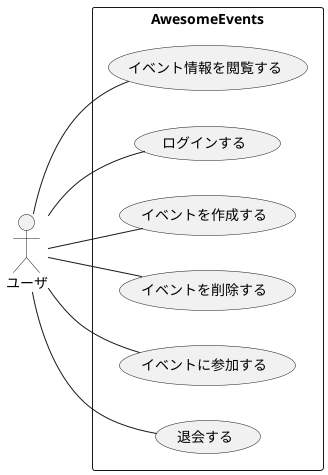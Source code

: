 @startuml
left to right direction
skinparam packageStyle rectangle
actor ユーザ
rectangle AwesomeEvents {
  ユーザ -- (イベント情報を閲覧する)
  ユーザ -- (ログインする)
  ユーザ -- (イベントを作成する)
  ユーザ -- (イベントを削除する)
  ユーザ -- (イベントに参加する)
  ユーザ -- (退会する)
}
@enduml